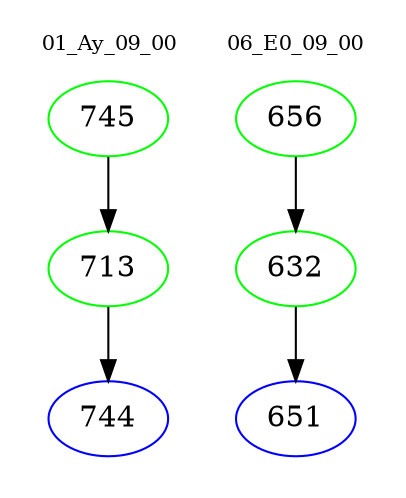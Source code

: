 digraph{
subgraph cluster_0 {
color = white
label = "01_Ay_09_00";
fontsize=10;
T0_745 [label="745", color="green"]
T0_745 -> T0_713 [color="black"]
T0_713 [label="713", color="green"]
T0_713 -> T0_744 [color="black"]
T0_744 [label="744", color="blue"]
}
subgraph cluster_1 {
color = white
label = "06_E0_09_00";
fontsize=10;
T1_656 [label="656", color="green"]
T1_656 -> T1_632 [color="black"]
T1_632 [label="632", color="green"]
T1_632 -> T1_651 [color="black"]
T1_651 [label="651", color="blue"]
}
}
